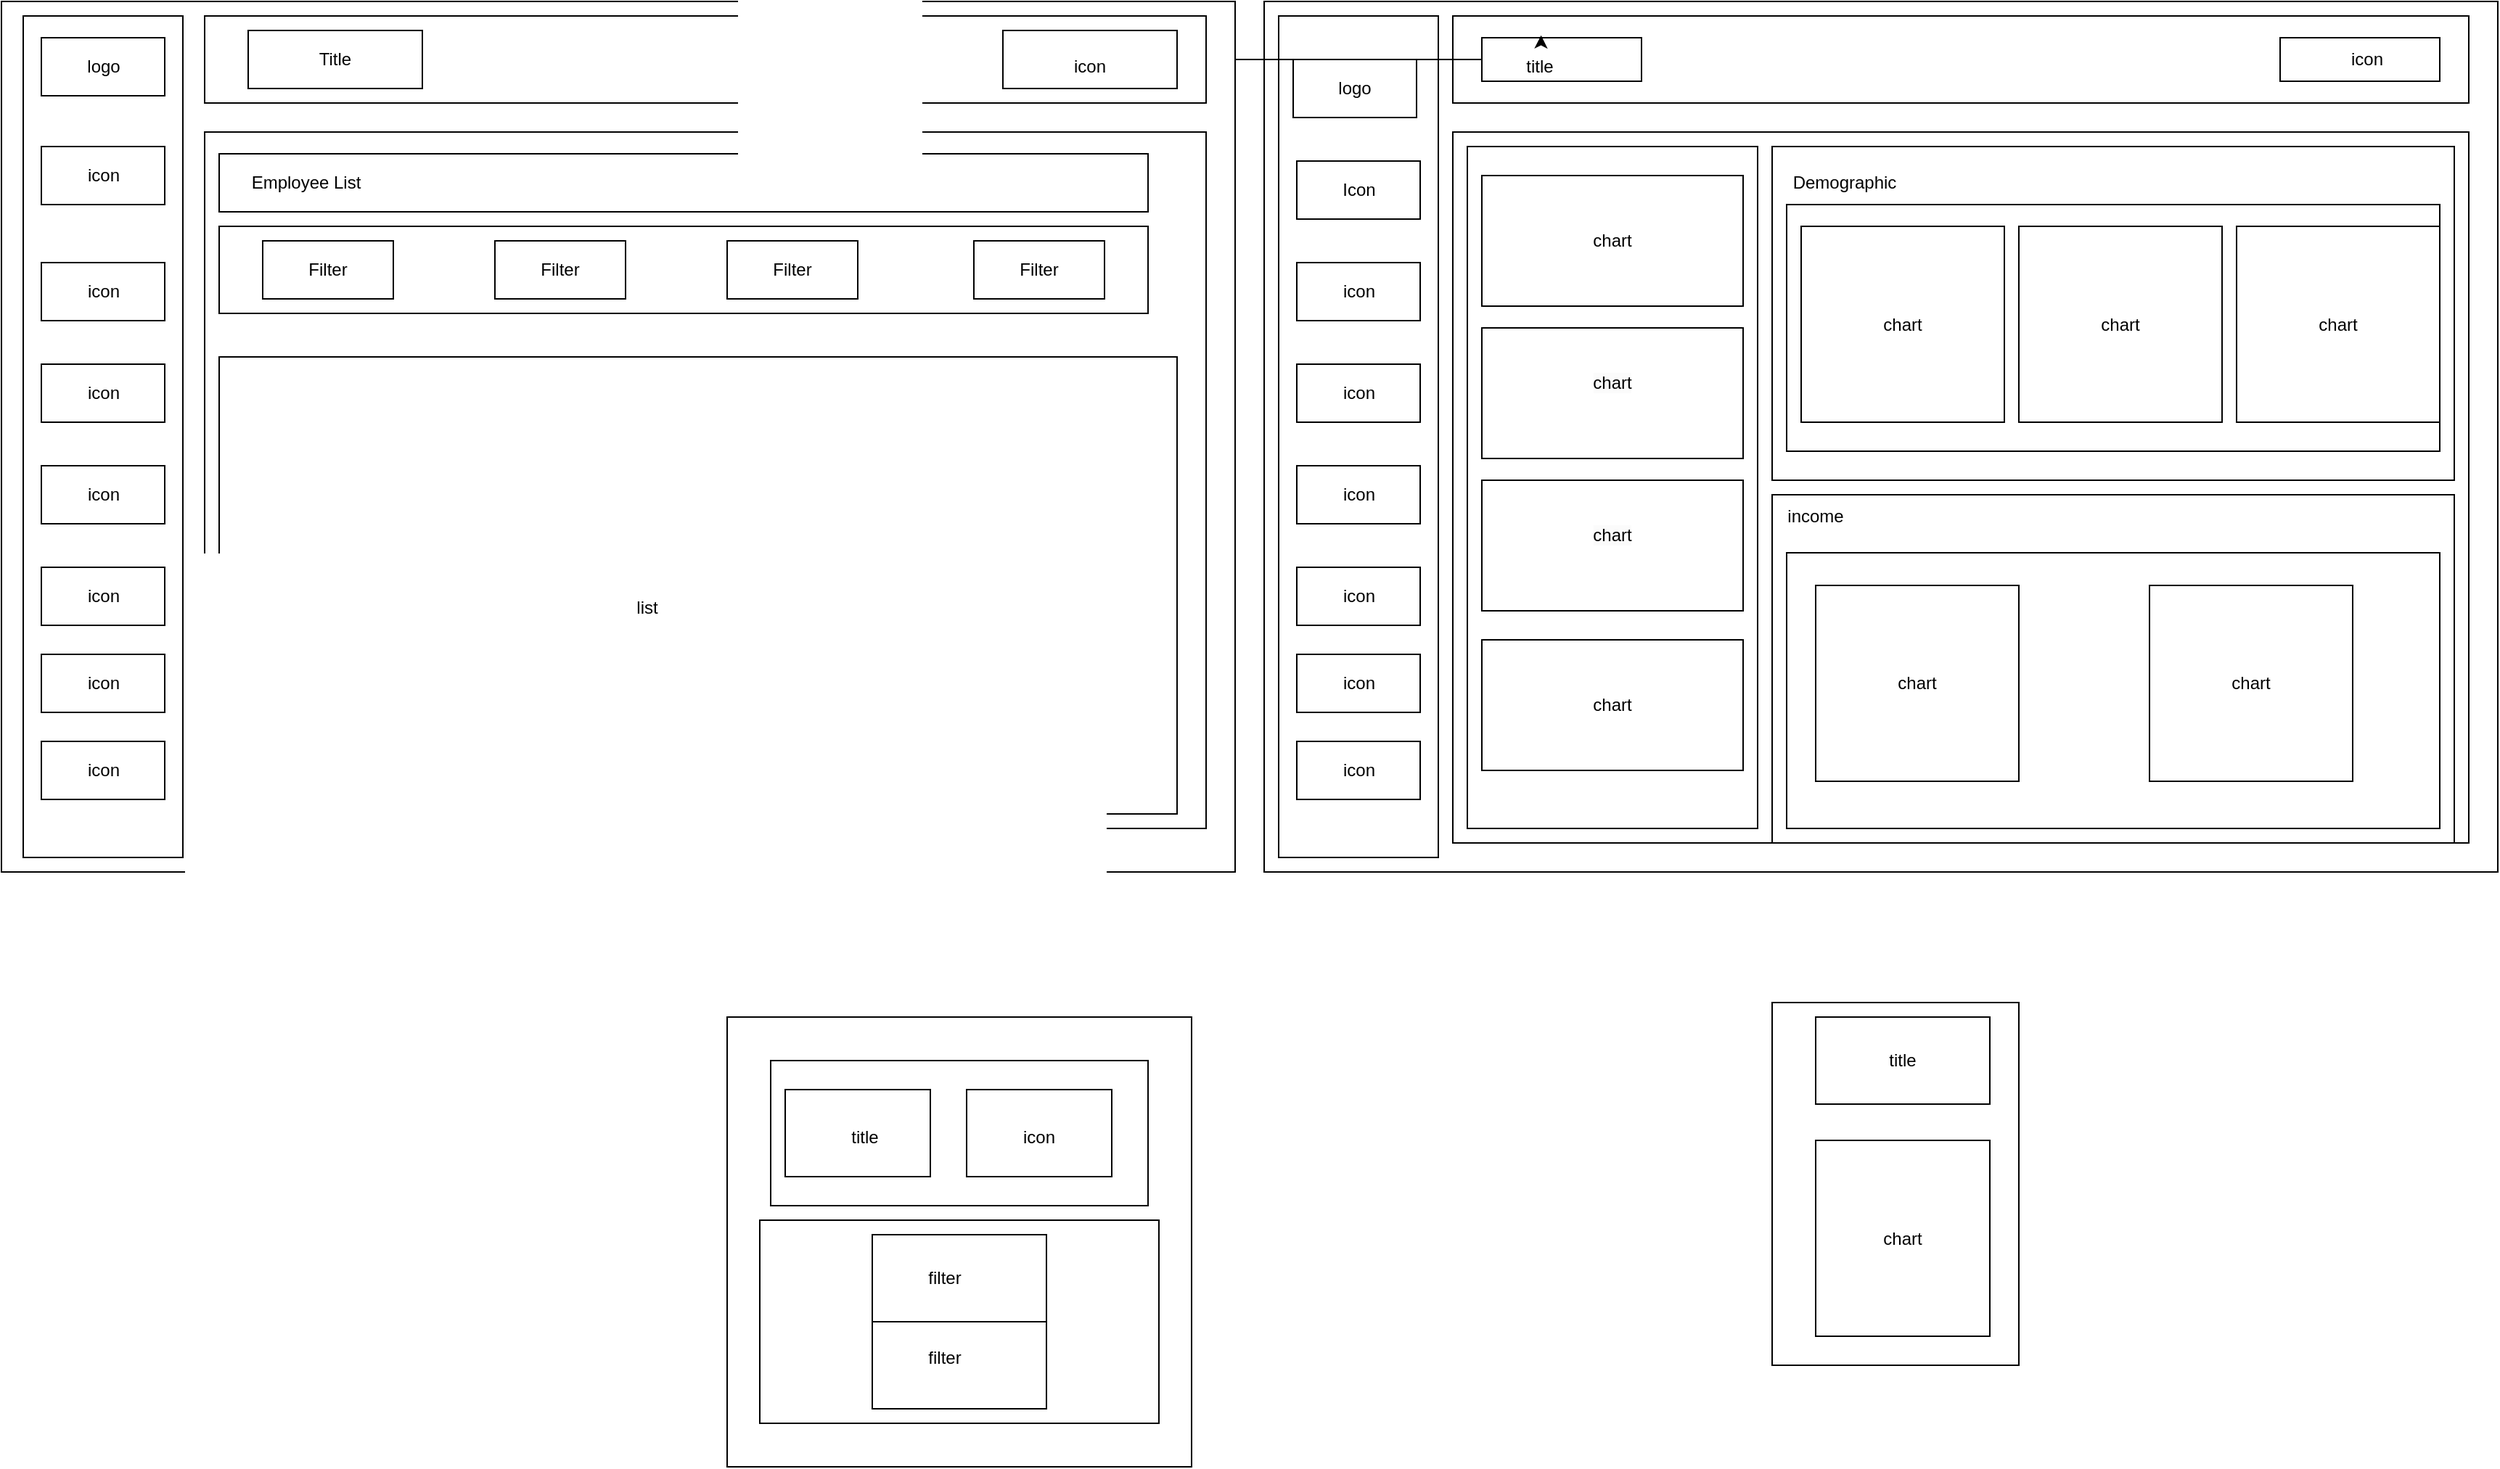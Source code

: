 <mxfile version="24.7.8">
  <diagram name="Page-1" id="zDNcFYq1DDiC5ZtPE1V3">
    <mxGraphModel dx="3140" dy="860" grid="1" gridSize="10" guides="1" tooltips="1" connect="1" arrows="1" fold="1" page="1" pageScale="1" pageWidth="850" pageHeight="1100" math="0" shadow="0">
      <root>
        <mxCell id="0" />
        <mxCell id="1" parent="0" />
        <mxCell id="ZLn2NeSkSqopkDhdTZ_Y-6" value="" style="rounded=0;whiteSpace=wrap;html=1;" parent="1" vertex="1">
          <mxGeometry width="850" height="600" as="geometry" />
        </mxCell>
        <mxCell id="ZLn2NeSkSqopkDhdTZ_Y-7" value="" style="rounded=0;whiteSpace=wrap;html=1;" parent="1" vertex="1">
          <mxGeometry x="130" y="10" width="700" height="60" as="geometry" />
        </mxCell>
        <mxCell id="ZLn2NeSkSqopkDhdTZ_Y-8" value="" style="rounded=0;whiteSpace=wrap;html=1;" parent="1" vertex="1">
          <mxGeometry x="10" y="10" width="110" height="580" as="geometry" />
        </mxCell>
        <mxCell id="ZLn2NeSkSqopkDhdTZ_Y-9" value="" style="rounded=0;whiteSpace=wrap;html=1;" parent="1" vertex="1">
          <mxGeometry x="130" y="90" width="700" height="490" as="geometry" />
        </mxCell>
        <mxCell id="ZLn2NeSkSqopkDhdTZ_Y-10" value="Icon" style="rounded=0;whiteSpace=wrap;html=1;" parent="1" vertex="1">
          <mxGeometry x="22.5" y="110" width="85" height="40" as="geometry" />
        </mxCell>
        <mxCell id="ZLn2NeSkSqopkDhdTZ_Y-11" value="icon" style="rounded=0;whiteSpace=wrap;html=1;" parent="1" vertex="1">
          <mxGeometry x="22.5" y="180" width="85" height="40" as="geometry" />
        </mxCell>
        <mxCell id="ZLn2NeSkSqopkDhdTZ_Y-12" value="icon" style="rounded=0;whiteSpace=wrap;html=1;" parent="1" vertex="1">
          <mxGeometry x="22.5" y="390" width="85" height="40" as="geometry" />
        </mxCell>
        <mxCell id="ZLn2NeSkSqopkDhdTZ_Y-13" value="icon" style="rounded=0;whiteSpace=wrap;html=1;" parent="1" vertex="1">
          <mxGeometry x="22.5" y="320" width="85" height="40" as="geometry" />
        </mxCell>
        <mxCell id="ZLn2NeSkSqopkDhdTZ_Y-14" value="icon" style="rounded=0;whiteSpace=wrap;html=1;" parent="1" vertex="1">
          <mxGeometry x="22.5" y="250" width="85" height="40" as="geometry" />
        </mxCell>
        <mxCell id="ZLn2NeSkSqopkDhdTZ_Y-15" value="icon" style="rounded=0;whiteSpace=wrap;html=1;" parent="1" vertex="1">
          <mxGeometry x="22.5" y="450" width="85" height="40" as="geometry" />
        </mxCell>
        <mxCell id="ZLn2NeSkSqopkDhdTZ_Y-16" value="icon" style="rounded=0;whiteSpace=wrap;html=1;" parent="1" vertex="1">
          <mxGeometry x="22.5" y="510" width="85" height="40" as="geometry" />
        </mxCell>
        <mxCell id="ZLn2NeSkSqopkDhdTZ_Y-17" value="" style="rounded=0;whiteSpace=wrap;html=1;" parent="1" vertex="1">
          <mxGeometry x="350" y="100" width="470" height="230" as="geometry" />
        </mxCell>
        <mxCell id="ZLn2NeSkSqopkDhdTZ_Y-18" value="&lt;h3&gt;&lt;br&gt;&lt;/h3&gt;" style="rounded=0;whiteSpace=wrap;html=1;align=left;" parent="1" vertex="1">
          <mxGeometry x="350" y="340" width="470" height="240" as="geometry" />
        </mxCell>
        <mxCell id="ZLn2NeSkSqopkDhdTZ_Y-21" value="" style="rounded=0;whiteSpace=wrap;html=1;" parent="1" vertex="1">
          <mxGeometry x="140" y="100" width="200" height="470" as="geometry" />
        </mxCell>
        <mxCell id="ZLn2NeSkSqopkDhdTZ_Y-22" value="chart" style="rounded=0;whiteSpace=wrap;html=1;" parent="1" vertex="1">
          <mxGeometry x="150" y="120" width="180" height="90" as="geometry" />
        </mxCell>
        <mxCell id="ZLn2NeSkSqopkDhdTZ_Y-23" value="&#xa;&lt;span style=&quot;color: rgb(0, 0, 0); font-family: Helvetica; font-size: 12px; font-style: normal; font-variant-ligatures: normal; font-variant-caps: normal; font-weight: 400; letter-spacing: normal; orphans: 2; text-align: center; text-indent: 0px; text-transform: none; widows: 2; word-spacing: 0px; -webkit-text-stroke-width: 0px; white-space: normal; background-color: rgb(251, 251, 251); text-decoration-thickness: initial; text-decoration-style: initial; text-decoration-color: initial; display: inline !important; float: none;&quot;&gt;chart&lt;/span&gt;&#xa;&#xa;" style="rounded=0;whiteSpace=wrap;html=1;" parent="1" vertex="1">
          <mxGeometry x="150" y="225" width="180" height="90" as="geometry" />
        </mxCell>
        <mxCell id="ZLn2NeSkSqopkDhdTZ_Y-24" value="&#xa;&lt;span style=&quot;color: rgb(0, 0, 0); font-family: Helvetica; font-size: 12px; font-style: normal; font-variant-ligatures: normal; font-variant-caps: normal; font-weight: 400; letter-spacing: normal; orphans: 2; text-align: center; text-indent: 0px; text-transform: none; widows: 2; word-spacing: 0px; -webkit-text-stroke-width: 0px; white-space: normal; background-color: rgb(251, 251, 251); text-decoration-thickness: initial; text-decoration-style: initial; text-decoration-color: initial; display: inline !important; float: none;&quot;&gt;chart&lt;/span&gt;&#xa;&#xa;" style="rounded=0;whiteSpace=wrap;html=1;" parent="1" vertex="1">
          <mxGeometry x="150" y="330" width="180" height="90" as="geometry" />
        </mxCell>
        <mxCell id="ZLn2NeSkSqopkDhdTZ_Y-25" value="chart" style="rounded=0;whiteSpace=wrap;html=1;" parent="1" vertex="1">
          <mxGeometry x="150" y="440" width="180" height="90" as="geometry" />
        </mxCell>
        <mxCell id="esLGcpH8ejOBYEAK4r9e-24" value="" style="edgeStyle=orthogonalEdgeStyle;rounded=0;orthogonalLoop=1;jettySize=auto;html=1;" edge="1" parent="1" source="ZLn2NeSkSqopkDhdTZ_Y-26" target="esLGcpH8ejOBYEAK4r9e-13">
          <mxGeometry relative="1" as="geometry" />
        </mxCell>
        <mxCell id="ZLn2NeSkSqopkDhdTZ_Y-26" value="" style="rounded=0;whiteSpace=wrap;html=1;" parent="1" vertex="1">
          <mxGeometry x="150" y="25" width="110" height="30" as="geometry" />
        </mxCell>
        <mxCell id="ZLn2NeSkSqopkDhdTZ_Y-27" value="" style="rounded=0;whiteSpace=wrap;html=1;" parent="1" vertex="1">
          <mxGeometry x="700" y="25" width="110" height="30" as="geometry" />
        </mxCell>
        <mxCell id="ZLn2NeSkSqopkDhdTZ_Y-28" value="" style="rounded=0;whiteSpace=wrap;html=1;" parent="1" vertex="1">
          <mxGeometry x="360" y="140" width="450" height="170" as="geometry" />
        </mxCell>
        <mxCell id="ZLn2NeSkSqopkDhdTZ_Y-29" value="chart" style="rounded=0;whiteSpace=wrap;html=1;" parent="1" vertex="1">
          <mxGeometry x="370" y="155" width="140" height="135" as="geometry" />
        </mxCell>
        <mxCell id="ZLn2NeSkSqopkDhdTZ_Y-30" value="chart" style="rounded=0;whiteSpace=wrap;html=1;" parent="1" vertex="1">
          <mxGeometry x="520" y="155" width="140" height="135" as="geometry" />
        </mxCell>
        <mxCell id="ZLn2NeSkSqopkDhdTZ_Y-31" value="chart" style="rounded=0;whiteSpace=wrap;html=1;" parent="1" vertex="1">
          <mxGeometry x="670" y="155" width="140" height="135" as="geometry" />
        </mxCell>
        <mxCell id="ZLn2NeSkSqopkDhdTZ_Y-32" value="Demographic" style="text;html=1;align=center;verticalAlign=middle;whiteSpace=wrap;rounded=0;" parent="1" vertex="1">
          <mxGeometry x="370" y="110" width="60" height="30" as="geometry" />
        </mxCell>
        <mxCell id="ZLn2NeSkSqopkDhdTZ_Y-33" value="income" style="text;html=1;align=center;verticalAlign=middle;whiteSpace=wrap;rounded=0;" parent="1" vertex="1">
          <mxGeometry x="350" y="340" width="60" height="30" as="geometry" />
        </mxCell>
        <mxCell id="ZLn2NeSkSqopkDhdTZ_Y-35" value="title" style="text;html=1;align=center;verticalAlign=middle;whiteSpace=wrap;rounded=0;" parent="1" vertex="1">
          <mxGeometry x="160" y="30" width="60" height="30" as="geometry" />
        </mxCell>
        <mxCell id="ZLn2NeSkSqopkDhdTZ_Y-37" value="icon" style="text;html=1;align=center;verticalAlign=middle;whiteSpace=wrap;rounded=0;" parent="1" vertex="1">
          <mxGeometry x="730" y="25" width="60" height="30" as="geometry" />
        </mxCell>
        <mxCell id="ZLn2NeSkSqopkDhdTZ_Y-38" value="" style="rounded=0;whiteSpace=wrap;html=1;" parent="1" vertex="1">
          <mxGeometry x="360" y="380" width="450" height="190" as="geometry" />
        </mxCell>
        <mxCell id="ZLn2NeSkSqopkDhdTZ_Y-39" value="chart" style="rounded=0;whiteSpace=wrap;html=1;" parent="1" vertex="1">
          <mxGeometry x="380" y="402.5" width="140" height="135" as="geometry" />
        </mxCell>
        <mxCell id="ZLn2NeSkSqopkDhdTZ_Y-40" value="chart" style="rounded=0;whiteSpace=wrap;html=1;" parent="1" vertex="1">
          <mxGeometry x="610" y="402.5" width="140" height="135" as="geometry" />
        </mxCell>
        <mxCell id="ZLn2NeSkSqopkDhdTZ_Y-41" value="" style="rounded=0;whiteSpace=wrap;html=1;" parent="1" vertex="1">
          <mxGeometry x="350" y="690" width="170" height="250" as="geometry" />
        </mxCell>
        <mxCell id="ZLn2NeSkSqopkDhdTZ_Y-42" value="title" style="rounded=0;whiteSpace=wrap;html=1;" parent="1" vertex="1">
          <mxGeometry x="380" y="700" width="120" height="60" as="geometry" />
        </mxCell>
        <mxCell id="ZLn2NeSkSqopkDhdTZ_Y-43" value="chart" style="rounded=0;whiteSpace=wrap;html=1;" parent="1" vertex="1">
          <mxGeometry x="380" y="785" width="120" height="135" as="geometry" />
        </mxCell>
        <mxCell id="esLGcpH8ejOBYEAK4r9e-3" value="" style="rounded=0;whiteSpace=wrap;html=1;" vertex="1" parent="1">
          <mxGeometry x="-870" width="850" height="600" as="geometry" />
        </mxCell>
        <mxCell id="esLGcpH8ejOBYEAK4r9e-4" value="" style="rounded=0;whiteSpace=wrap;html=1;" vertex="1" parent="1">
          <mxGeometry x="-855" y="10" width="110" height="580" as="geometry" />
        </mxCell>
        <mxCell id="esLGcpH8ejOBYEAK4r9e-6" value="icon" style="rounded=0;whiteSpace=wrap;html=1;" vertex="1" parent="1">
          <mxGeometry x="-842.5" y="180" width="85" height="40" as="geometry" />
        </mxCell>
        <mxCell id="esLGcpH8ejOBYEAK4r9e-7" value="icon" style="rounded=0;whiteSpace=wrap;html=1;" vertex="1" parent="1">
          <mxGeometry x="-842.5" y="390" width="85" height="40" as="geometry" />
        </mxCell>
        <mxCell id="esLGcpH8ejOBYEAK4r9e-8" value="icon" style="rounded=0;whiteSpace=wrap;html=1;" vertex="1" parent="1">
          <mxGeometry x="-842.5" y="320" width="85" height="40" as="geometry" />
        </mxCell>
        <mxCell id="esLGcpH8ejOBYEAK4r9e-9" value="icon" style="rounded=0;whiteSpace=wrap;html=1;" vertex="1" parent="1">
          <mxGeometry x="-842.5" y="250" width="85" height="40" as="geometry" />
        </mxCell>
        <mxCell id="esLGcpH8ejOBYEAK4r9e-10" value="icon" style="rounded=0;whiteSpace=wrap;html=1;" vertex="1" parent="1">
          <mxGeometry x="-842.5" y="450" width="85" height="40" as="geometry" />
        </mxCell>
        <mxCell id="esLGcpH8ejOBYEAK4r9e-11" value="icon" style="rounded=0;whiteSpace=wrap;html=1;" vertex="1" parent="1">
          <mxGeometry x="-842.5" y="510" width="85" height="40" as="geometry" />
        </mxCell>
        <mxCell id="esLGcpH8ejOBYEAK4r9e-12" value="" style="rounded=0;whiteSpace=wrap;html=1;" vertex="1" parent="1">
          <mxGeometry x="-700" y="30" width="110" height="30" as="geometry" />
        </mxCell>
        <mxCell id="esLGcpH8ejOBYEAK4r9e-13" value="" style="rounded=0;whiteSpace=wrap;html=1;" vertex="1" parent="1">
          <mxGeometry x="-730" y="10" width="690" height="60" as="geometry" />
        </mxCell>
        <mxCell id="esLGcpH8ejOBYEAK4r9e-17" style="edgeStyle=orthogonalEdgeStyle;rounded=0;orthogonalLoop=1;jettySize=auto;html=1;exitX=0.25;exitY=0;exitDx=0;exitDy=0;entryX=0.371;entryY=-0.056;entryDx=0;entryDy=0;entryPerimeter=0;" edge="1" parent="1" source="ZLn2NeSkSqopkDhdTZ_Y-26" target="ZLn2NeSkSqopkDhdTZ_Y-26">
          <mxGeometry relative="1" as="geometry" />
        </mxCell>
        <mxCell id="esLGcpH8ejOBYEAK4r9e-18" value="" style="rounded=0;whiteSpace=wrap;html=1;" vertex="1" parent="1">
          <mxGeometry x="-730" y="90" width="690" height="480" as="geometry" />
        </mxCell>
        <mxCell id="esLGcpH8ejOBYEAK4r9e-20" value="" style="rounded=0;whiteSpace=wrap;html=1;" vertex="1" parent="1">
          <mxGeometry x="-180" y="20" width="120" height="40" as="geometry" />
        </mxCell>
        <mxCell id="esLGcpH8ejOBYEAK4r9e-22" value="icon" style="text;html=1;align=center;verticalAlign=middle;whiteSpace=wrap;rounded=0;" vertex="1" parent="1">
          <mxGeometry x="-150" y="30" width="60" height="30" as="geometry" />
        </mxCell>
        <mxCell id="esLGcpH8ejOBYEAK4r9e-23" value="Title" style="text;html=1;align=center;verticalAlign=middle;whiteSpace=wrap;rounded=0;" vertex="1" parent="1">
          <mxGeometry x="-670" y="25" width="60" height="30" as="geometry" />
        </mxCell>
        <mxCell id="esLGcpH8ejOBYEAK4r9e-26" value="logo" style="rounded=0;whiteSpace=wrap;html=1;" vertex="1" parent="1">
          <mxGeometry x="20" y="40" width="85" height="40" as="geometry" />
        </mxCell>
        <mxCell id="esLGcpH8ejOBYEAK4r9e-27" value="Title" style="rounded=0;whiteSpace=wrap;html=1;" vertex="1" parent="1">
          <mxGeometry x="-700" y="20" width="120" height="40" as="geometry" />
        </mxCell>
        <mxCell id="esLGcpH8ejOBYEAK4r9e-29" value="logo" style="rounded=0;whiteSpace=wrap;html=1;" vertex="1" parent="1">
          <mxGeometry x="-842.5" y="25" width="85" height="40" as="geometry" />
        </mxCell>
        <mxCell id="esLGcpH8ejOBYEAK4r9e-30" value="icon" style="rounded=0;whiteSpace=wrap;html=1;" vertex="1" parent="1">
          <mxGeometry x="-842.5" y="100" width="85" height="40" as="geometry" />
        </mxCell>
        <mxCell id="esLGcpH8ejOBYEAK4r9e-31" value="" style="rounded=0;whiteSpace=wrap;html=1;" vertex="1" parent="1">
          <mxGeometry x="-720" y="105" width="640" height="40" as="geometry" />
        </mxCell>
        <mxCell id="esLGcpH8ejOBYEAK4r9e-32" value="Employee List" style="text;html=1;align=center;verticalAlign=middle;whiteSpace=wrap;rounded=0;" vertex="1" parent="1">
          <mxGeometry x="-710" y="110" width="100" height="30" as="geometry" />
        </mxCell>
        <mxCell id="esLGcpH8ejOBYEAK4r9e-33" value="" style="rounded=0;whiteSpace=wrap;html=1;" vertex="1" parent="1">
          <mxGeometry x="-720" y="155" width="640" height="60" as="geometry" />
        </mxCell>
        <mxCell id="esLGcpH8ejOBYEAK4r9e-34" value="Filter" style="rounded=0;whiteSpace=wrap;html=1;" vertex="1" parent="1">
          <mxGeometry x="-690" y="165" width="90" height="40" as="geometry" />
        </mxCell>
        <mxCell id="esLGcpH8ejOBYEAK4r9e-35" value="Filter" style="rounded=0;whiteSpace=wrap;html=1;" vertex="1" parent="1">
          <mxGeometry x="-530" y="165" width="90" height="40" as="geometry" />
        </mxCell>
        <mxCell id="esLGcpH8ejOBYEAK4r9e-36" value="Filter" style="rounded=0;whiteSpace=wrap;html=1;" vertex="1" parent="1">
          <mxGeometry x="-370" y="165" width="90" height="40" as="geometry" />
        </mxCell>
        <mxCell id="esLGcpH8ejOBYEAK4r9e-37" value="Filter" style="rounded=0;whiteSpace=wrap;html=1;" vertex="1" parent="1">
          <mxGeometry x="-200" y="165" width="90" height="40" as="geometry" />
        </mxCell>
        <mxCell id="esLGcpH8ejOBYEAK4r9e-38" value="" style="rounded=0;whiteSpace=wrap;html=1;" vertex="1" parent="1">
          <mxGeometry x="-720" y="245" width="660" height="315" as="geometry" />
        </mxCell>
        <mxCell id="esLGcpH8ejOBYEAK4r9e-39" value="list" style="text;html=1;align=center;verticalAlign=middle;whiteSpace=wrap;rounded=0;" vertex="1" parent="1">
          <mxGeometry x="-455" y="403" width="60" height="30" as="geometry" />
        </mxCell>
        <mxCell id="esLGcpH8ejOBYEAK4r9e-40" value="" style="rounded=0;whiteSpace=wrap;html=1;" vertex="1" parent="1">
          <mxGeometry x="-370" y="700" width="320" height="310" as="geometry" />
        </mxCell>
        <mxCell id="esLGcpH8ejOBYEAK4r9e-41" value="" style="rounded=0;whiteSpace=wrap;html=1;" vertex="1" parent="1">
          <mxGeometry x="-340" y="730" width="260" height="100" as="geometry" />
        </mxCell>
        <mxCell id="esLGcpH8ejOBYEAK4r9e-42" value="" style="rounded=0;whiteSpace=wrap;html=1;" vertex="1" parent="1">
          <mxGeometry x="-330" y="750" width="100" height="60" as="geometry" />
        </mxCell>
        <mxCell id="esLGcpH8ejOBYEAK4r9e-43" value="" style="rounded=0;whiteSpace=wrap;html=1;" vertex="1" parent="1">
          <mxGeometry x="-205" y="750" width="100" height="60" as="geometry" />
        </mxCell>
        <mxCell id="esLGcpH8ejOBYEAK4r9e-44" value="title&lt;span style=&quot;color: rgba(0, 0, 0, 0); font-family: monospace; font-size: 0px; text-align: start; text-wrap: nowrap;&quot;&gt;%3CmxGraphModel%3E%3Croot%3E%3CmxCell%20id%3D%220%22%2F%3E%3CmxCell%20id%3D%221%22%20parent%3D%220%22%2F%3E%3CmxCell%20id%3D%222%22%20value%3D%22%22%20style%3D%22rounded%3D0%3BwhiteSpace%3Dwrap%3Bhtml%3D1%3B%22%20vertex%3D%221%22%20parent%3D%221%22%3E%3CmxGeometry%20x%3D%22-330%22%20y%3D%22750%22%20width%3D%22100%22%20height%3D%2260%22%20as%3D%22geometry%22%2F%3E%3C%2FmxCell%3E%3C%2Froot%3E%3C%2FmxGraphModel%3E&lt;/span&gt;" style="text;html=1;align=center;verticalAlign=middle;whiteSpace=wrap;rounded=0;" vertex="1" parent="1">
          <mxGeometry x="-310" y="765" width="70" height="35" as="geometry" />
        </mxCell>
        <mxCell id="esLGcpH8ejOBYEAK4r9e-45" value="icon&lt;span style=&quot;color: rgba(0, 0, 0, 0); font-family: monospace; font-size: 0px; text-align: start; text-wrap: nowrap;&quot;&gt;%3CmxGraphModel%3E%3Croot%3E%3CmxCell%20id%3D%220%22%2F%3E%3CmxCell%20id%3D%221%22%20parent%3D%220%22%2F%3E%3CmxCell%20id%3D%222%22%20value%3D%22%22%20style%3D%22rounded%3D0%3BwhiteSpace%3Dwrap%3Bhtml%3D1%3B%22%20vertex%3D%221%22%20parent%3D%221%22%3E%3CmxGeometry%20x%3D%22-330%22%20y%3D%22750%22%20width%3D%22100%22%20height%3D%2260%22%20as%3D%22geometry%22%2F%3E%3C%2FmxCell%3E%3C%2Froot%3E%3C%2FmxGraphModel%3E&lt;/span&gt;" style="text;html=1;align=center;verticalAlign=middle;whiteSpace=wrap;rounded=0;" vertex="1" parent="1">
          <mxGeometry x="-190" y="765" width="70" height="35" as="geometry" />
        </mxCell>
        <mxCell id="esLGcpH8ejOBYEAK4r9e-48" value="" style="rounded=0;whiteSpace=wrap;html=1;" vertex="1" parent="1">
          <mxGeometry x="-347.5" y="840" width="275" height="140" as="geometry" />
        </mxCell>
        <mxCell id="esLGcpH8ejOBYEAK4r9e-49" value="" style="rounded=0;whiteSpace=wrap;html=1;" vertex="1" parent="1">
          <mxGeometry x="-270" y="850" width="120" height="60" as="geometry" />
        </mxCell>
        <mxCell id="esLGcpH8ejOBYEAK4r9e-50" value="" style="rounded=0;whiteSpace=wrap;html=1;" vertex="1" parent="1">
          <mxGeometry x="-270" y="910" width="120" height="60" as="geometry" />
        </mxCell>
        <mxCell id="esLGcpH8ejOBYEAK4r9e-51" value="filter" style="text;html=1;align=center;verticalAlign=middle;whiteSpace=wrap;rounded=0;" vertex="1" parent="1">
          <mxGeometry x="-250" y="865" width="60" height="30" as="geometry" />
        </mxCell>
        <mxCell id="esLGcpH8ejOBYEAK4r9e-52" value="filter" style="text;html=1;align=center;verticalAlign=middle;whiteSpace=wrap;rounded=0;" vertex="1" parent="1">
          <mxGeometry x="-250" y="920" width="60" height="30" as="geometry" />
        </mxCell>
      </root>
    </mxGraphModel>
  </diagram>
</mxfile>
